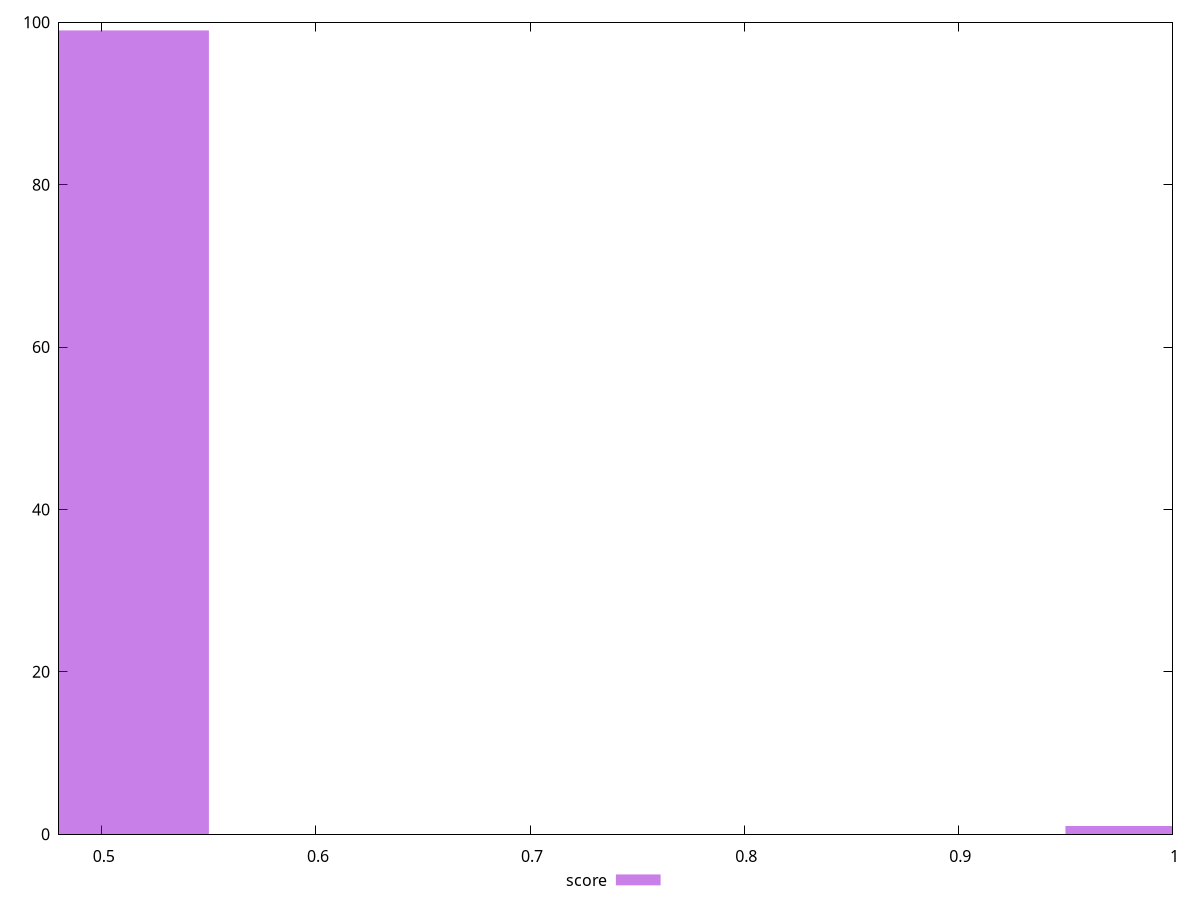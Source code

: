 reset

$score <<EOF
1 1
0.5 99
EOF

set key outside below
set boxwidth 0.1
set xrange [0.48:1]
set yrange [0:100]
set trange [0:100]
set style fill transparent solid 0.5 noborder
set terminal svg size 640, 490 enhanced background rgb 'white'
set output "report_00026_2021-02-22T21:38:55.199Z/uses-rel-preload/samples/pages+cached/score/histogram.svg"

plot $score title "score" with boxes

reset
